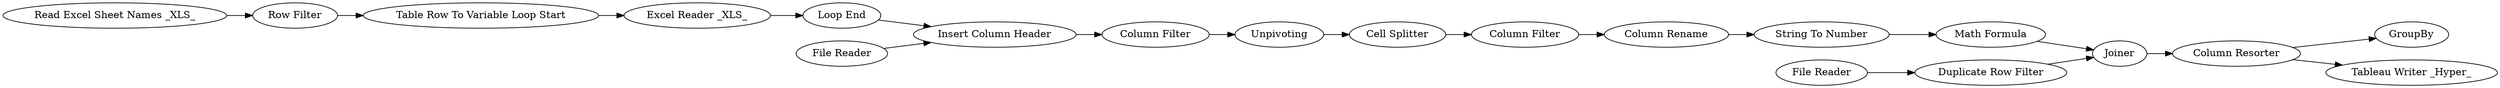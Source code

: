digraph {
	1 [label="Read Excel Sheet Names _XLS_"]
	2 [label="Row Filter"]
	14 [label="Table Row To Variable Loop Start"]
	15 [label="Loop End"]
	16 [label="Excel Reader _XLS_"]
	17 [label="Cell Splitter"]
	18 [label="Column Filter"]
	19 [label="Insert Column Header"]
	20 [label="Column Filter"]
	21 [label="File Reader"]
	22 [label=Unpivoting]
	23 [label="Column Rename"]
	24 [label="String To Number"]
	25 [label="Math Formula"]
	29 [label=GroupBy]
	34 [label="File Reader"]
	35 [label=Joiner]
	36 [label="Duplicate Row Filter"]
	37 [label="Column Resorter"]
	38 [label="Tableau Writer _Hyper_"]
	1 -> 2
	2 -> 14
	14 -> 16
	15 -> 19
	16 -> 15
	17 -> 18
	18 -> 23
	19 -> 20
	20 -> 22
	21 -> 19
	22 -> 17
	23 -> 24
	24 -> 25
	25 -> 35
	34 -> 36
	35 -> 37
	36 -> 35
	37 -> 38
	37 -> 29
	rankdir=LR
}
